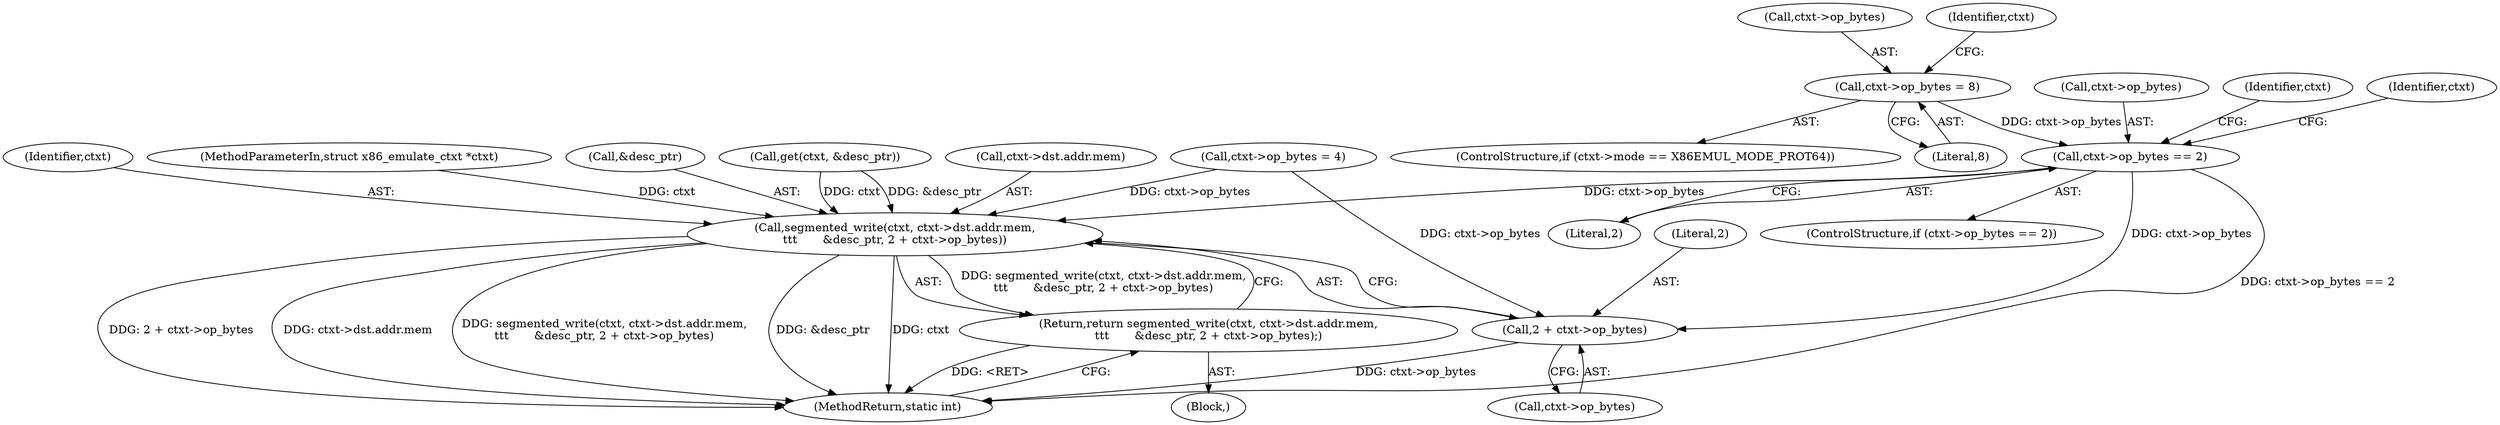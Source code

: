 digraph "1_linux_129a72a0d3c8e139a04512325384fe5ac119e74d_1@pointer" {
"1000122" [label="(Call,ctxt->op_bytes == 2)"];
"1000112" [label="(Call,ctxt->op_bytes = 8)"];
"1000146" [label="(Call,segmented_write(ctxt, ctxt->dst.addr.mem,\n\t\t\t       &desc_ptr, 2 + ctxt->op_bytes))"];
"1000145" [label="(Return,return segmented_write(ctxt, ctxt->dst.addr.mem,\n\t\t\t       &desc_ptr, 2 + ctxt->op_bytes);)"];
"1000157" [label="(Call,2 + ctxt->op_bytes)"];
"1000126" [label="(Literal,2)"];
"1000128" [label="(Call,ctxt->op_bytes = 4)"];
"1000122" [label="(Call,ctxt->op_bytes == 2)"];
"1000130" [label="(Identifier,ctxt)"];
"1000157" [label="(Call,2 + ctxt->op_bytes)"];
"1000155" [label="(Call,&desc_ptr)"];
"1000104" [label="(Block,)"];
"1000117" [label="(Call,get(ctxt, &desc_ptr))"];
"1000141" [label="(Identifier,ctxt)"];
"1000113" [label="(Call,ctxt->op_bytes)"];
"1000118" [label="(Identifier,ctxt)"];
"1000148" [label="(Call,ctxt->dst.addr.mem)"];
"1000147" [label="(Identifier,ctxt)"];
"1000146" [label="(Call,segmented_write(ctxt, ctxt->dst.addr.mem,\n\t\t\t       &desc_ptr, 2 + ctxt->op_bytes))"];
"1000159" [label="(Call,ctxt->op_bytes)"];
"1000162" [label="(MethodReturn,static int)"];
"1000112" [label="(Call,ctxt->op_bytes = 8)"];
"1000106" [label="(ControlStructure,if (ctxt->mode == X86EMUL_MODE_PROT64))"];
"1000102" [label="(MethodParameterIn,struct x86_emulate_ctxt *ctxt)"];
"1000116" [label="(Literal,8)"];
"1000145" [label="(Return,return segmented_write(ctxt, ctxt->dst.addr.mem,\n\t\t\t       &desc_ptr, 2 + ctxt->op_bytes);)"];
"1000158" [label="(Literal,2)"];
"1000121" [label="(ControlStructure,if (ctxt->op_bytes == 2))"];
"1000123" [label="(Call,ctxt->op_bytes)"];
"1000122" -> "1000121"  [label="AST: "];
"1000122" -> "1000126"  [label="CFG: "];
"1000123" -> "1000122"  [label="AST: "];
"1000126" -> "1000122"  [label="AST: "];
"1000130" -> "1000122"  [label="CFG: "];
"1000141" -> "1000122"  [label="CFG: "];
"1000122" -> "1000162"  [label="DDG: ctxt->op_bytes == 2"];
"1000112" -> "1000122"  [label="DDG: ctxt->op_bytes"];
"1000122" -> "1000146"  [label="DDG: ctxt->op_bytes"];
"1000122" -> "1000157"  [label="DDG: ctxt->op_bytes"];
"1000112" -> "1000106"  [label="AST: "];
"1000112" -> "1000116"  [label="CFG: "];
"1000113" -> "1000112"  [label="AST: "];
"1000116" -> "1000112"  [label="AST: "];
"1000118" -> "1000112"  [label="CFG: "];
"1000146" -> "1000145"  [label="AST: "];
"1000146" -> "1000157"  [label="CFG: "];
"1000147" -> "1000146"  [label="AST: "];
"1000148" -> "1000146"  [label="AST: "];
"1000155" -> "1000146"  [label="AST: "];
"1000157" -> "1000146"  [label="AST: "];
"1000145" -> "1000146"  [label="CFG: "];
"1000146" -> "1000162"  [label="DDG: 2 + ctxt->op_bytes"];
"1000146" -> "1000162"  [label="DDG: ctxt->dst.addr.mem"];
"1000146" -> "1000162"  [label="DDG: segmented_write(ctxt, ctxt->dst.addr.mem,\n\t\t\t       &desc_ptr, 2 + ctxt->op_bytes)"];
"1000146" -> "1000162"  [label="DDG: &desc_ptr"];
"1000146" -> "1000162"  [label="DDG: ctxt"];
"1000146" -> "1000145"  [label="DDG: segmented_write(ctxt, ctxt->dst.addr.mem,\n\t\t\t       &desc_ptr, 2 + ctxt->op_bytes)"];
"1000117" -> "1000146"  [label="DDG: ctxt"];
"1000117" -> "1000146"  [label="DDG: &desc_ptr"];
"1000102" -> "1000146"  [label="DDG: ctxt"];
"1000128" -> "1000146"  [label="DDG: ctxt->op_bytes"];
"1000145" -> "1000104"  [label="AST: "];
"1000162" -> "1000145"  [label="CFG: "];
"1000145" -> "1000162"  [label="DDG: <RET>"];
"1000157" -> "1000159"  [label="CFG: "];
"1000158" -> "1000157"  [label="AST: "];
"1000159" -> "1000157"  [label="AST: "];
"1000157" -> "1000162"  [label="DDG: ctxt->op_bytes"];
"1000128" -> "1000157"  [label="DDG: ctxt->op_bytes"];
}
